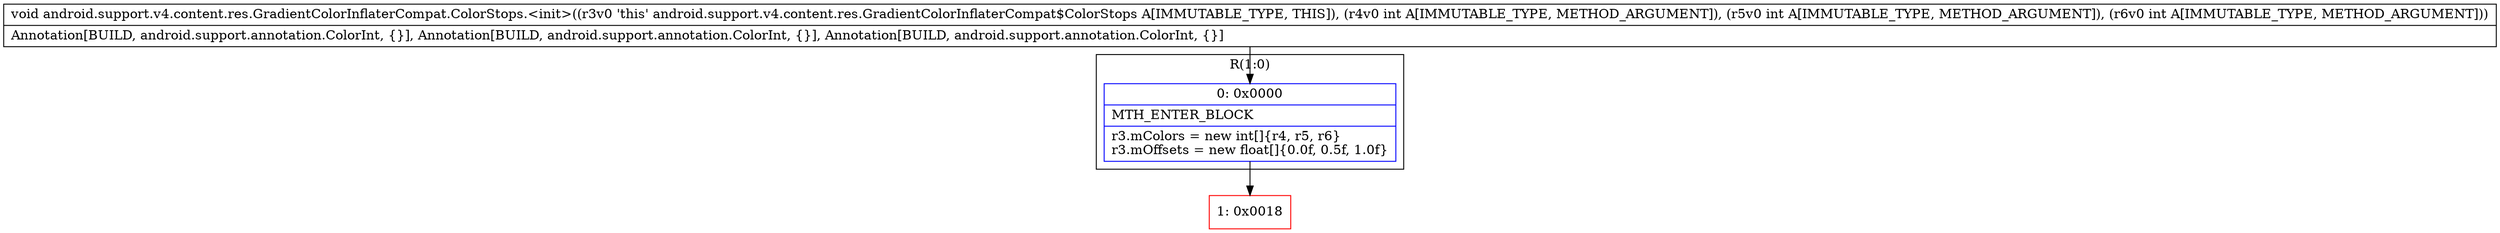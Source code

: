 digraph "CFG forandroid.support.v4.content.res.GradientColorInflaterCompat.ColorStops.\<init\>(III)V" {
subgraph cluster_Region_1639526578 {
label = "R(1:0)";
node [shape=record,color=blue];
Node_0 [shape=record,label="{0\:\ 0x0000|MTH_ENTER_BLOCK\l|r3.mColors = new int[]\{r4, r5, r6\}\lr3.mOffsets = new float[]\{0.0f, 0.5f, 1.0f\}\l}"];
}
Node_1 [shape=record,color=red,label="{1\:\ 0x0018}"];
MethodNode[shape=record,label="{void android.support.v4.content.res.GradientColorInflaterCompat.ColorStops.\<init\>((r3v0 'this' android.support.v4.content.res.GradientColorInflaterCompat$ColorStops A[IMMUTABLE_TYPE, THIS]), (r4v0 int A[IMMUTABLE_TYPE, METHOD_ARGUMENT]), (r5v0 int A[IMMUTABLE_TYPE, METHOD_ARGUMENT]), (r6v0 int A[IMMUTABLE_TYPE, METHOD_ARGUMENT]))  | Annotation[BUILD, android.support.annotation.ColorInt, \{\}], Annotation[BUILD, android.support.annotation.ColorInt, \{\}], Annotation[BUILD, android.support.annotation.ColorInt, \{\}]\l}"];
MethodNode -> Node_0;
Node_0 -> Node_1;
}

